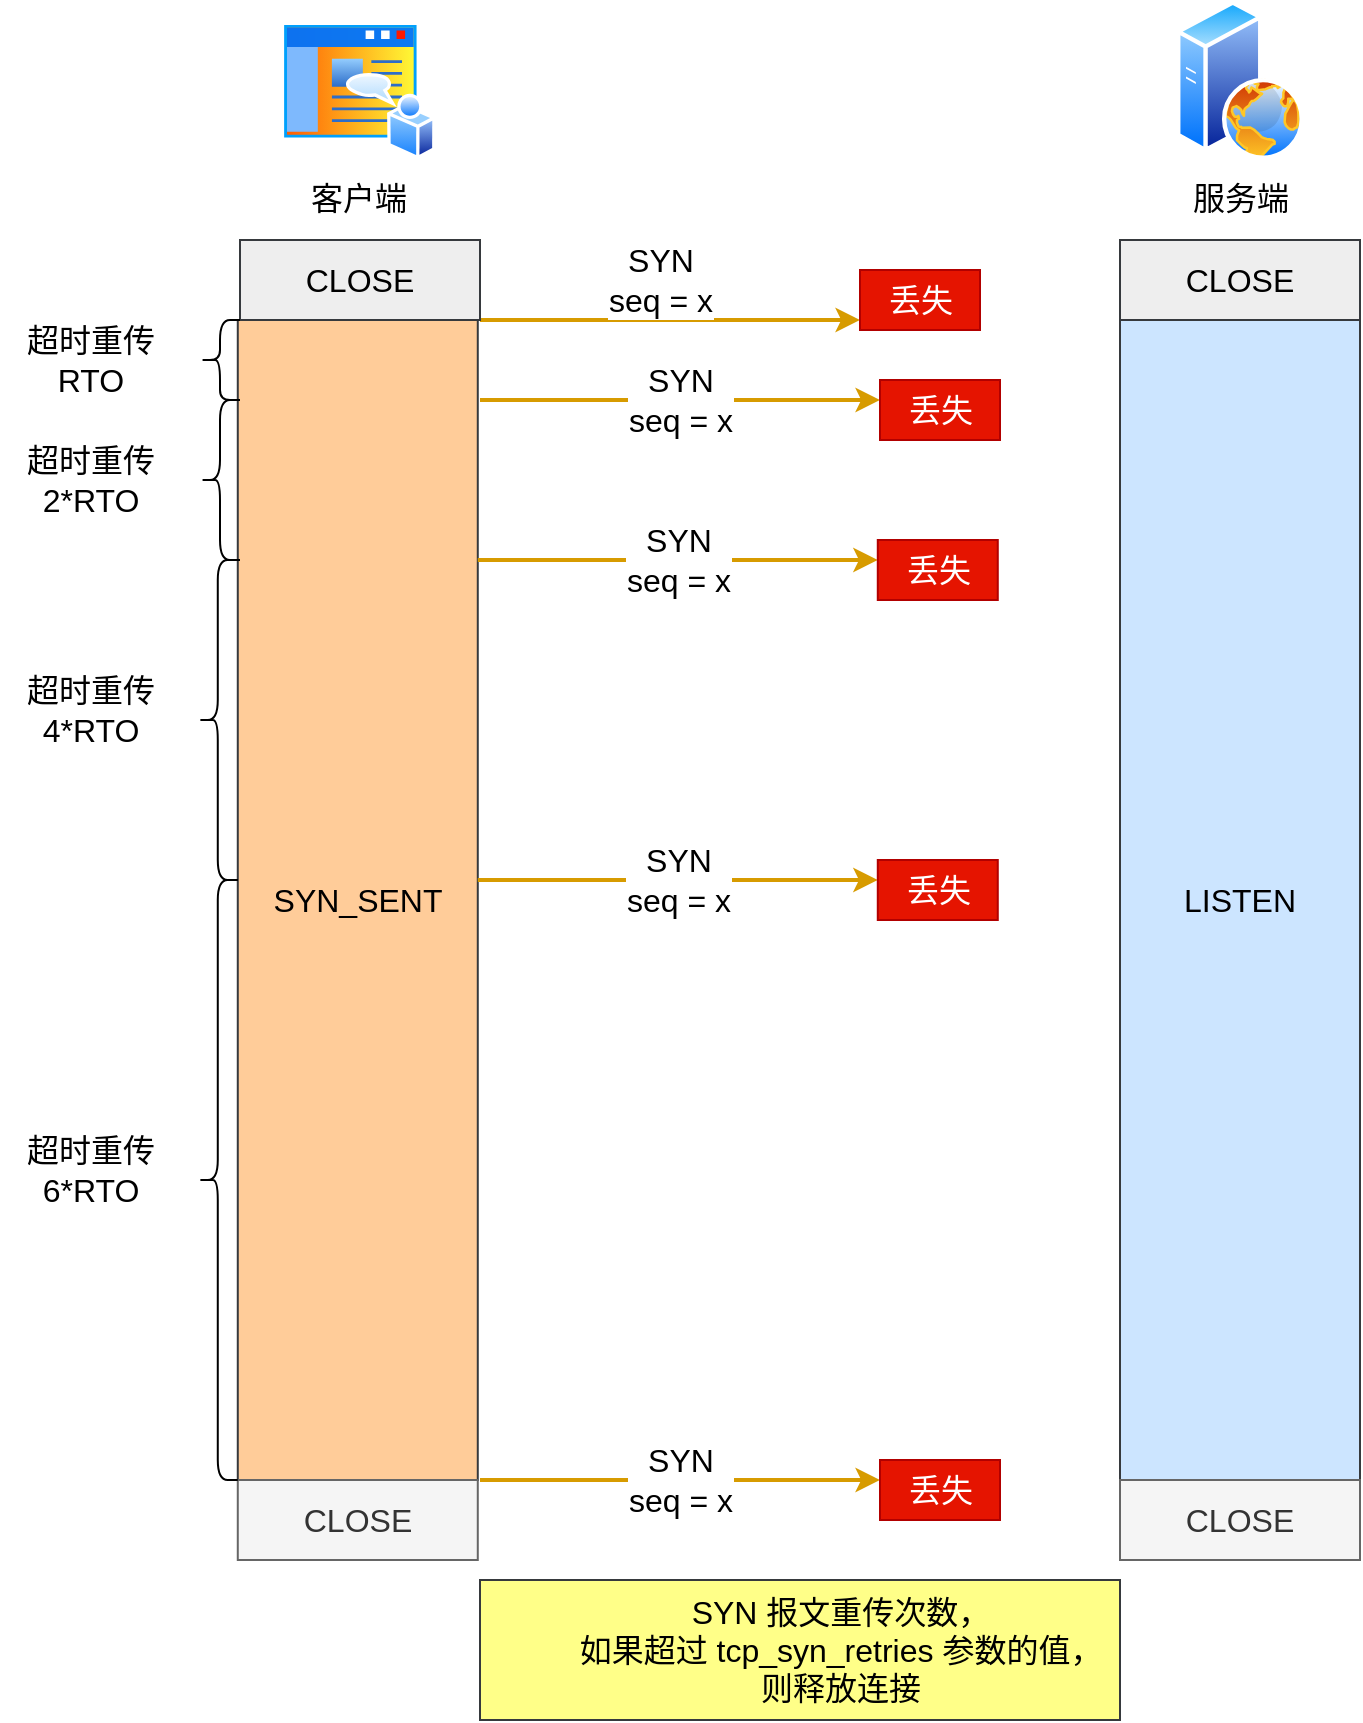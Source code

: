 <mxfile version="20.2.4" type="github">
  <diagram id="wu6pgjA1frvF403H3q0h" name="第 1 页">
    <mxGraphModel dx="946" dy="562" grid="1" gridSize="10" guides="1" tooltips="1" connect="1" arrows="1" fold="1" page="1" pageScale="1" pageWidth="827" pageHeight="1169" math="0" shadow="0">
      <root>
        <mxCell id="0" />
        <mxCell id="1" parent="0" />
        <mxCell id="Yr_fBWCwj4eAoXx8XVEz-8" value="SYN&lt;br&gt;seq = x" style="rounded=0;orthogonalLoop=1;jettySize=auto;html=1;fontSize=16;exitX=1;exitY=1;exitDx=0;exitDy=0;fillColor=#ffcd28;gradientColor=#ffa500;strokeColor=#d79b00;strokeWidth=2;" edge="1" parent="1" source="Yr_fBWCwj4eAoXx8XVEz-3">
          <mxGeometry x="-0.053" y="20" relative="1" as="geometry">
            <mxPoint x="430" y="160" as="targetPoint" />
            <mxPoint as="offset" />
          </mxGeometry>
        </mxCell>
        <mxCell id="Yr_fBWCwj4eAoXx8XVEz-2" value="SYN_SENT" style="rounded=0;whiteSpace=wrap;html=1;fontSize=16;fillColor=#ffcc99;strokeColor=#36393d;" vertex="1" parent="1">
          <mxGeometry x="118.89" y="160" width="120" height="580" as="geometry" />
        </mxCell>
        <mxCell id="Yr_fBWCwj4eAoXx8XVEz-3" value="CLOSE" style="rounded=0;whiteSpace=wrap;html=1;fontSize=16;fillColor=#eeeeee;strokeColor=#36393d;" vertex="1" parent="1">
          <mxGeometry x="120" y="120" width="120" height="40" as="geometry" />
        </mxCell>
        <mxCell id="Yr_fBWCwj4eAoXx8XVEz-4" value="LISTEN" style="rounded=0;whiteSpace=wrap;html=1;fontSize=16;fillColor=#cce5ff;strokeColor=#36393d;" vertex="1" parent="1">
          <mxGeometry x="560" y="160" width="120" height="580" as="geometry" />
        </mxCell>
        <mxCell id="Yr_fBWCwj4eAoXx8XVEz-5" value="CLOSE" style="rounded=0;whiteSpace=wrap;html=1;fontSize=16;fillColor=#eeeeee;strokeColor=#36393d;" vertex="1" parent="1">
          <mxGeometry x="560" y="120" width="120" height="40" as="geometry" />
        </mxCell>
        <mxCell id="Yr_fBWCwj4eAoXx8XVEz-10" value="" style="shape=curlyBracket;whiteSpace=wrap;html=1;rounded=1;fontSize=16;" vertex="1" parent="1">
          <mxGeometry x="100" y="160" width="20" height="40" as="geometry" />
        </mxCell>
        <mxCell id="Yr_fBWCwj4eAoXx8XVEz-11" value="超时重传 &lt;br&gt;RTO" style="text;html=1;align=center;verticalAlign=middle;resizable=0;points=[];autosize=1;strokeColor=none;fillColor=none;fontSize=16;" vertex="1" parent="1">
          <mxGeometry y="155" width="90" height="50" as="geometry" />
        </mxCell>
        <mxCell id="Yr_fBWCwj4eAoXx8XVEz-12" value="SYN&lt;br&gt;seq = x" style="rounded=0;orthogonalLoop=1;jettySize=auto;html=1;fontSize=16;fillColor=#ffcd28;strokeColor=#d79b00;gradientColor=#ffa500;strokeWidth=2;" edge="1" parent="1">
          <mxGeometry relative="1" as="geometry">
            <mxPoint x="440" y="200" as="targetPoint" />
            <mxPoint x="240" y="200" as="sourcePoint" />
            <mxPoint as="offset" />
          </mxGeometry>
        </mxCell>
        <mxCell id="Yr_fBWCwj4eAoXx8XVEz-13" value="" style="shape=curlyBracket;whiteSpace=wrap;html=1;rounded=1;fontSize=16;" vertex="1" parent="1">
          <mxGeometry x="100" y="200" width="20" height="80" as="geometry" />
        </mxCell>
        <mxCell id="Yr_fBWCwj4eAoXx8XVEz-15" value="超时重传&lt;br&gt;2*RTO" style="text;html=1;align=center;verticalAlign=middle;resizable=0;points=[];autosize=1;strokeColor=none;fillColor=none;fontSize=16;" vertex="1" parent="1">
          <mxGeometry y="215" width="90" height="50" as="geometry" />
        </mxCell>
        <mxCell id="Yr_fBWCwj4eAoXx8XVEz-18" value="&lt;blockquote style=&quot;margin: 0 0 0 40px; border: none; padding: 0px;&quot;&gt;SYN 报文重传次数，&lt;/blockquote&gt;&lt;blockquote style=&quot;margin: 0 0 0 40px; border: none; padding: 0px;&quot;&gt;&lt;span style=&quot;background-color: initial;&quot;&gt;如果超过 tcp_syn_retries 参数的值，&lt;/span&gt;&lt;/blockquote&gt;&lt;blockquote style=&quot;margin: 0 0 0 40px; border: none; padding: 0px;&quot;&gt;则释放连接&lt;/blockquote&gt;" style="text;html=1;align=center;verticalAlign=middle;resizable=0;points=[];autosize=1;strokeColor=#36393d;fillColor=#ffff88;fontSize=16;" vertex="1" parent="1">
          <mxGeometry x="240" y="790" width="320" height="70" as="geometry" />
        </mxCell>
        <mxCell id="Yr_fBWCwj4eAoXx8XVEz-20" value="CLOSE" style="rounded=0;whiteSpace=wrap;html=1;fontSize=16;fillColor=#f5f5f5;fontColor=#333333;strokeColor=#666666;" vertex="1" parent="1">
          <mxGeometry x="118.89" y="740" width="120" height="40" as="geometry" />
        </mxCell>
        <mxCell id="Yr_fBWCwj4eAoXx8XVEz-22" value="丢失" style="text;html=1;align=center;verticalAlign=middle;resizable=0;points=[];autosize=1;strokeColor=#B20000;fillColor=#e51400;fontSize=16;fontColor=#ffffff;" vertex="1" parent="1">
          <mxGeometry x="430" y="135" width="60" height="30" as="geometry" />
        </mxCell>
        <mxCell id="Yr_fBWCwj4eAoXx8XVEz-23" value="丢失" style="text;html=1;align=center;verticalAlign=middle;resizable=0;points=[];autosize=1;strokeColor=#B20000;fillColor=#e51400;fontSize=16;fontColor=#ffffff;" vertex="1" parent="1">
          <mxGeometry x="440" y="190" width="60" height="30" as="geometry" />
        </mxCell>
        <mxCell id="Yr_fBWCwj4eAoXx8XVEz-26" value="客户端" style="aspect=fixed;perimeter=ellipsePerimeter;html=1;align=center;shadow=0;dashed=0;spacingTop=3;image;image=img/lib/active_directory/home_page.svg;fontSize=16;" vertex="1" parent="1">
          <mxGeometry x="140" y="10" width="77.78" height="70" as="geometry" />
        </mxCell>
        <mxCell id="Yr_fBWCwj4eAoXx8XVEz-27" value="服务端" style="aspect=fixed;perimeter=ellipsePerimeter;html=1;align=center;shadow=0;dashed=0;spacingTop=3;image;image=img/lib/active_directory/web_server.svg;fontSize=16;" vertex="1" parent="1">
          <mxGeometry x="588" width="64" height="80" as="geometry" />
        </mxCell>
        <mxCell id="Yr_fBWCwj4eAoXx8XVEz-28" value="SYN&lt;br&gt;seq = x" style="rounded=0;orthogonalLoop=1;jettySize=auto;html=1;fontSize=16;fillColor=#ffcd28;strokeColor=#d79b00;gradientColor=#ffa500;strokeWidth=2;" edge="1" parent="1">
          <mxGeometry relative="1" as="geometry">
            <mxPoint x="438.89" y="280" as="targetPoint" />
            <mxPoint x="238.89" y="280" as="sourcePoint" />
            <mxPoint as="offset" />
          </mxGeometry>
        </mxCell>
        <mxCell id="Yr_fBWCwj4eAoXx8XVEz-29" value="丢失" style="text;html=1;align=center;verticalAlign=middle;resizable=0;points=[];autosize=1;strokeColor=#B20000;fillColor=#e51400;fontSize=16;fontColor=#ffffff;" vertex="1" parent="1">
          <mxGeometry x="438.89" y="270" width="60" height="30" as="geometry" />
        </mxCell>
        <mxCell id="Yr_fBWCwj4eAoXx8XVEz-30" value="" style="shape=curlyBracket;whiteSpace=wrap;html=1;rounded=1;fontSize=16;" vertex="1" parent="1">
          <mxGeometry x="98.89" y="280" width="20" height="160" as="geometry" />
        </mxCell>
        <mxCell id="Yr_fBWCwj4eAoXx8XVEz-31" value="SYN&lt;br&gt;seq = x" style="rounded=0;orthogonalLoop=1;jettySize=auto;html=1;fontSize=16;fillColor=#ffcd28;strokeColor=#d79b00;gradientColor=#ffa500;strokeWidth=2;" edge="1" parent="1">
          <mxGeometry relative="1" as="geometry">
            <mxPoint x="438.89" y="440" as="targetPoint" />
            <mxPoint x="238.89" y="440" as="sourcePoint" />
            <mxPoint as="offset" />
          </mxGeometry>
        </mxCell>
        <mxCell id="Yr_fBWCwj4eAoXx8XVEz-32" value="丢失" style="text;html=1;align=center;verticalAlign=middle;resizable=0;points=[];autosize=1;strokeColor=#B20000;fillColor=#e51400;fontSize=16;fontColor=#ffffff;" vertex="1" parent="1">
          <mxGeometry x="438.89" y="430" width="60" height="30" as="geometry" />
        </mxCell>
        <mxCell id="Yr_fBWCwj4eAoXx8XVEz-33" value="" style="shape=curlyBracket;whiteSpace=wrap;html=1;rounded=1;fontSize=16;" vertex="1" parent="1">
          <mxGeometry x="98.89" y="440" width="20" height="300" as="geometry" />
        </mxCell>
        <mxCell id="Yr_fBWCwj4eAoXx8XVEz-34" value="SYN&lt;br&gt;seq = x" style="rounded=0;orthogonalLoop=1;jettySize=auto;html=1;fontSize=16;fillColor=#ffcd28;strokeColor=#d79b00;gradientColor=#ffa500;strokeWidth=2;" edge="1" parent="1">
          <mxGeometry relative="1" as="geometry">
            <mxPoint x="440.0" y="740" as="targetPoint" />
            <mxPoint x="240.0" y="740" as="sourcePoint" />
            <mxPoint as="offset" />
          </mxGeometry>
        </mxCell>
        <mxCell id="Yr_fBWCwj4eAoXx8XVEz-35" value="丢失" style="text;html=1;align=center;verticalAlign=middle;resizable=0;points=[];autosize=1;strokeColor=#B20000;fillColor=#e51400;fontSize=16;fontColor=#ffffff;" vertex="1" parent="1">
          <mxGeometry x="440" y="730" width="60" height="30" as="geometry" />
        </mxCell>
        <mxCell id="Yr_fBWCwj4eAoXx8XVEz-37" value="CLOSE" style="rounded=0;whiteSpace=wrap;html=1;fontSize=16;fillColor=#f5f5f5;fontColor=#333333;strokeColor=#666666;" vertex="1" parent="1">
          <mxGeometry x="560" y="740" width="120" height="40" as="geometry" />
        </mxCell>
        <mxCell id="Yr_fBWCwj4eAoXx8XVEz-38" value="超时重传&lt;br&gt;4*RTO" style="text;html=1;align=center;verticalAlign=middle;resizable=0;points=[];autosize=1;strokeColor=none;fillColor=none;fontSize=16;" vertex="1" parent="1">
          <mxGeometry y="330" width="90" height="50" as="geometry" />
        </mxCell>
        <mxCell id="Yr_fBWCwj4eAoXx8XVEz-39" value="超时重传&lt;br&gt;6*RTO" style="text;html=1;align=center;verticalAlign=middle;resizable=0;points=[];autosize=1;strokeColor=none;fillColor=none;fontSize=16;" vertex="1" parent="1">
          <mxGeometry y="560" width="90" height="50" as="geometry" />
        </mxCell>
      </root>
    </mxGraphModel>
  </diagram>
</mxfile>

